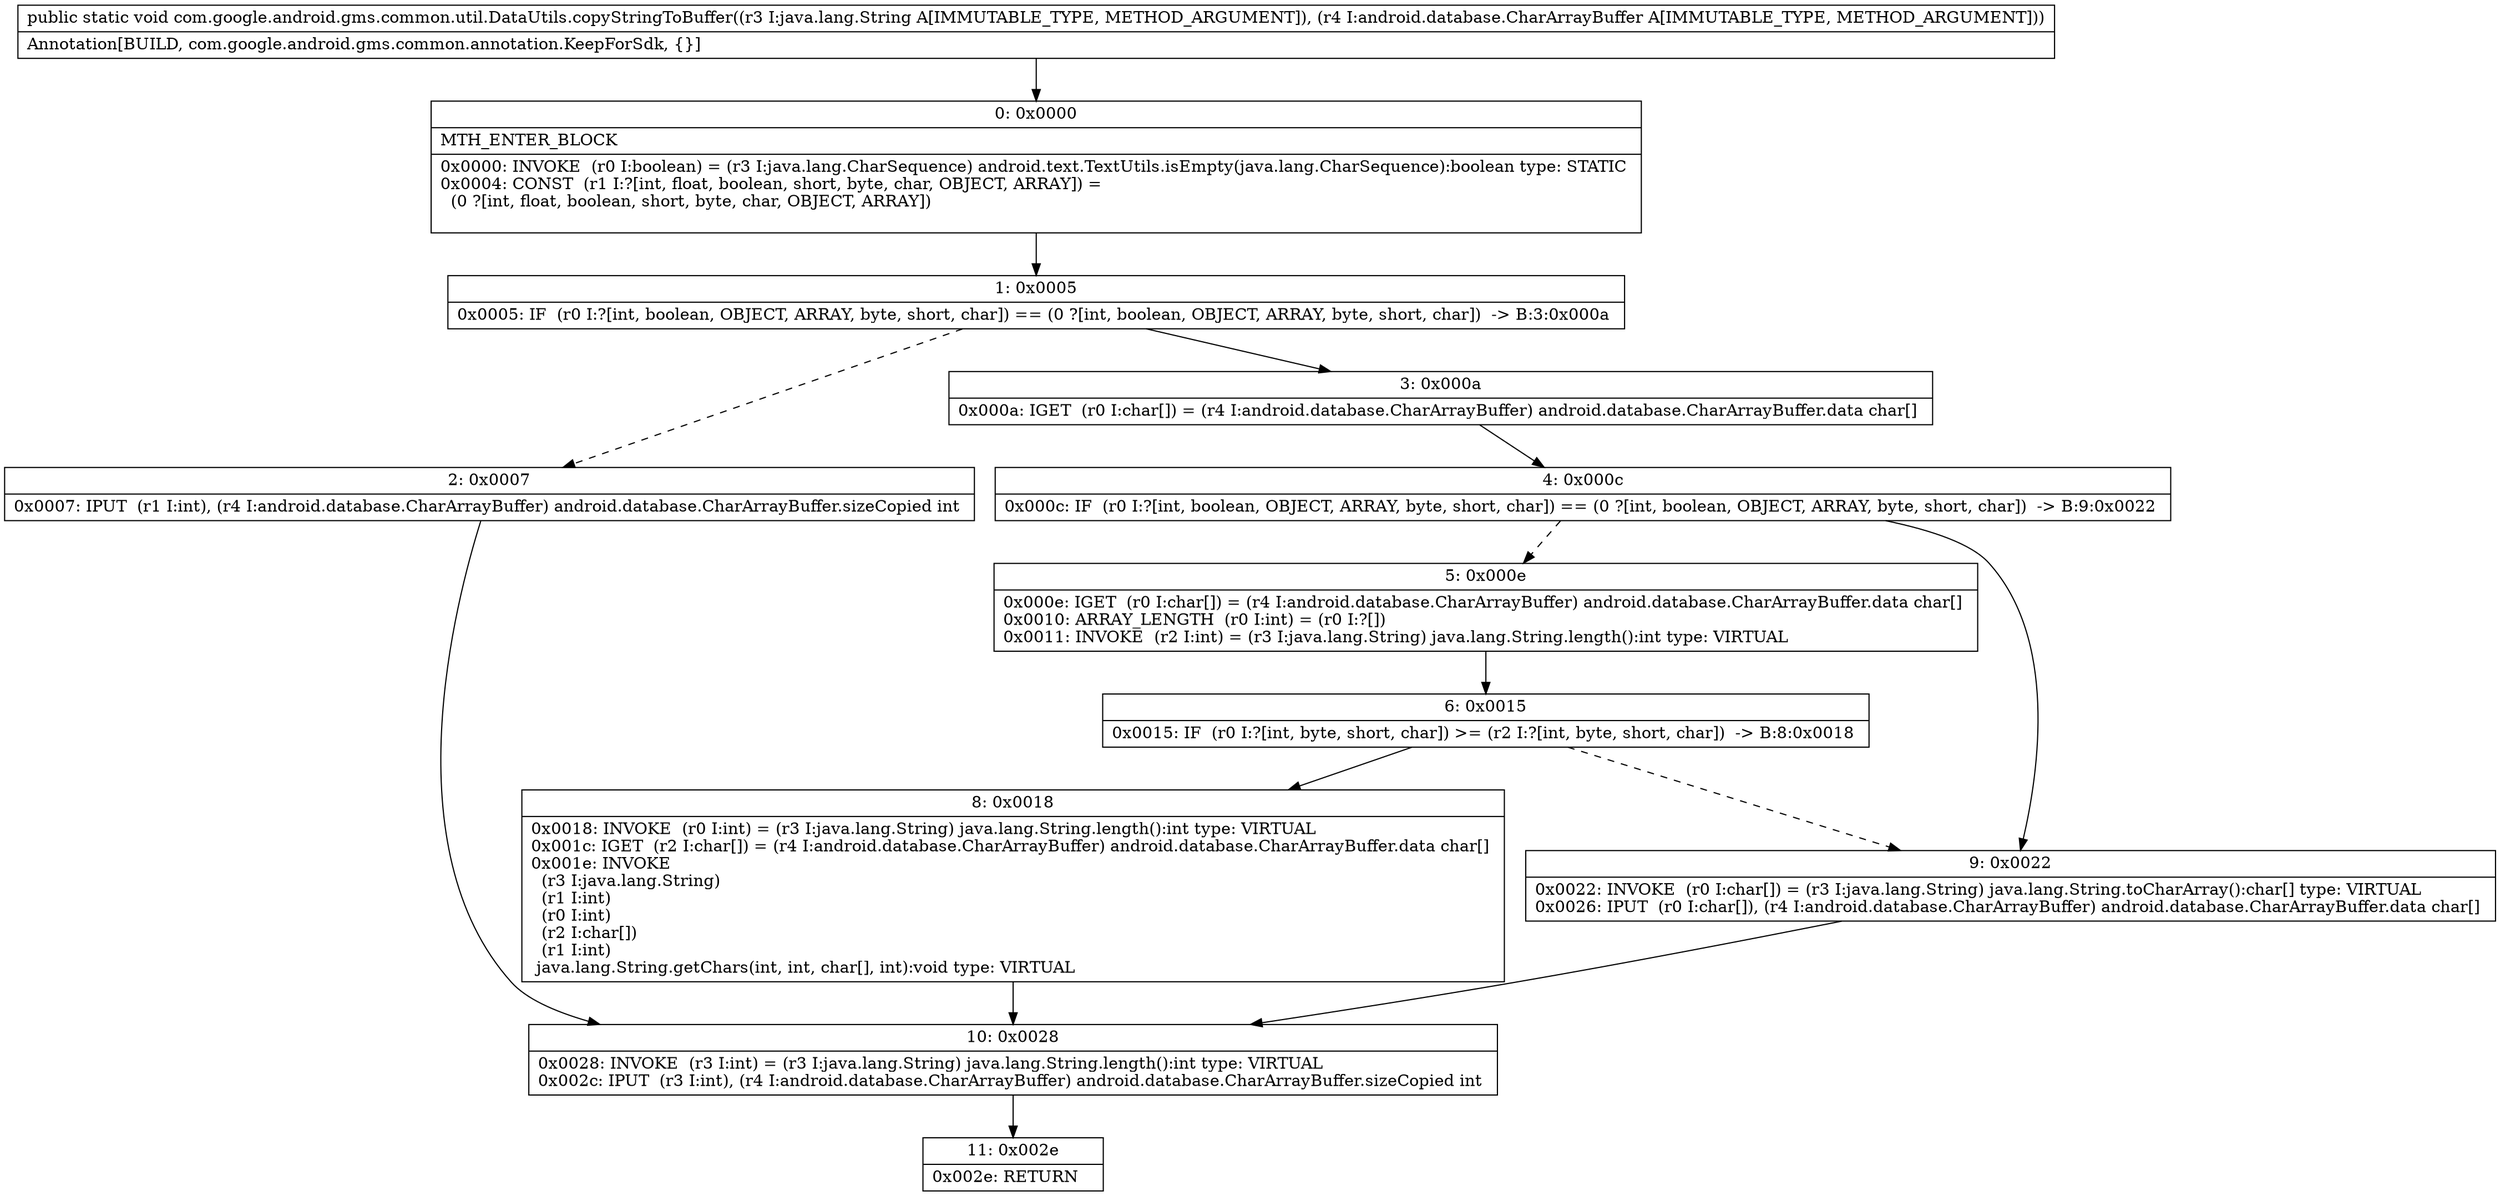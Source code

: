 digraph "CFG forcom.google.android.gms.common.util.DataUtils.copyStringToBuffer(Ljava\/lang\/String;Landroid\/database\/CharArrayBuffer;)V" {
Node_0 [shape=record,label="{0\:\ 0x0000|MTH_ENTER_BLOCK\l|0x0000: INVOKE  (r0 I:boolean) = (r3 I:java.lang.CharSequence) android.text.TextUtils.isEmpty(java.lang.CharSequence):boolean type: STATIC \l0x0004: CONST  (r1 I:?[int, float, boolean, short, byte, char, OBJECT, ARRAY]) = \l  (0 ?[int, float, boolean, short, byte, char, OBJECT, ARRAY])\l \l}"];
Node_1 [shape=record,label="{1\:\ 0x0005|0x0005: IF  (r0 I:?[int, boolean, OBJECT, ARRAY, byte, short, char]) == (0 ?[int, boolean, OBJECT, ARRAY, byte, short, char])  \-\> B:3:0x000a \l}"];
Node_2 [shape=record,label="{2\:\ 0x0007|0x0007: IPUT  (r1 I:int), (r4 I:android.database.CharArrayBuffer) android.database.CharArrayBuffer.sizeCopied int \l}"];
Node_3 [shape=record,label="{3\:\ 0x000a|0x000a: IGET  (r0 I:char[]) = (r4 I:android.database.CharArrayBuffer) android.database.CharArrayBuffer.data char[] \l}"];
Node_4 [shape=record,label="{4\:\ 0x000c|0x000c: IF  (r0 I:?[int, boolean, OBJECT, ARRAY, byte, short, char]) == (0 ?[int, boolean, OBJECT, ARRAY, byte, short, char])  \-\> B:9:0x0022 \l}"];
Node_5 [shape=record,label="{5\:\ 0x000e|0x000e: IGET  (r0 I:char[]) = (r4 I:android.database.CharArrayBuffer) android.database.CharArrayBuffer.data char[] \l0x0010: ARRAY_LENGTH  (r0 I:int) = (r0 I:?[]) \l0x0011: INVOKE  (r2 I:int) = (r3 I:java.lang.String) java.lang.String.length():int type: VIRTUAL \l}"];
Node_6 [shape=record,label="{6\:\ 0x0015|0x0015: IF  (r0 I:?[int, byte, short, char]) \>= (r2 I:?[int, byte, short, char])  \-\> B:8:0x0018 \l}"];
Node_8 [shape=record,label="{8\:\ 0x0018|0x0018: INVOKE  (r0 I:int) = (r3 I:java.lang.String) java.lang.String.length():int type: VIRTUAL \l0x001c: IGET  (r2 I:char[]) = (r4 I:android.database.CharArrayBuffer) android.database.CharArrayBuffer.data char[] \l0x001e: INVOKE  \l  (r3 I:java.lang.String)\l  (r1 I:int)\l  (r0 I:int)\l  (r2 I:char[])\l  (r1 I:int)\l java.lang.String.getChars(int, int, char[], int):void type: VIRTUAL \l}"];
Node_9 [shape=record,label="{9\:\ 0x0022|0x0022: INVOKE  (r0 I:char[]) = (r3 I:java.lang.String) java.lang.String.toCharArray():char[] type: VIRTUAL \l0x0026: IPUT  (r0 I:char[]), (r4 I:android.database.CharArrayBuffer) android.database.CharArrayBuffer.data char[] \l}"];
Node_10 [shape=record,label="{10\:\ 0x0028|0x0028: INVOKE  (r3 I:int) = (r3 I:java.lang.String) java.lang.String.length():int type: VIRTUAL \l0x002c: IPUT  (r3 I:int), (r4 I:android.database.CharArrayBuffer) android.database.CharArrayBuffer.sizeCopied int \l}"];
Node_11 [shape=record,label="{11\:\ 0x002e|0x002e: RETURN   \l}"];
MethodNode[shape=record,label="{public static void com.google.android.gms.common.util.DataUtils.copyStringToBuffer((r3 I:java.lang.String A[IMMUTABLE_TYPE, METHOD_ARGUMENT]), (r4 I:android.database.CharArrayBuffer A[IMMUTABLE_TYPE, METHOD_ARGUMENT]))  | Annotation[BUILD, com.google.android.gms.common.annotation.KeepForSdk, \{\}]\l}"];
MethodNode -> Node_0;
Node_0 -> Node_1;
Node_1 -> Node_2[style=dashed];
Node_1 -> Node_3;
Node_2 -> Node_10;
Node_3 -> Node_4;
Node_4 -> Node_5[style=dashed];
Node_4 -> Node_9;
Node_5 -> Node_6;
Node_6 -> Node_8;
Node_6 -> Node_9[style=dashed];
Node_8 -> Node_10;
Node_9 -> Node_10;
Node_10 -> Node_11;
}

